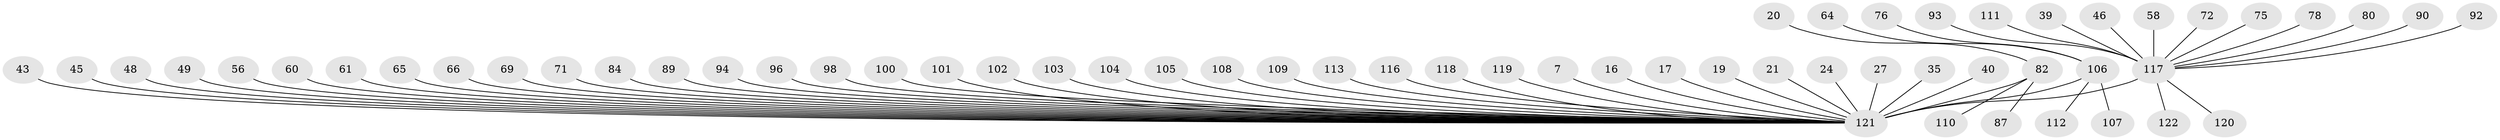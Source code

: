 // original degree distribution, {15: 0.00819672131147541, 14: 0.00819672131147541, 19: 0.00819672131147541, 1: 0.5901639344262295, 10: 0.00819672131147541, 8: 0.03278688524590164, 11: 0.00819672131147541, 2: 0.13114754098360656, 3: 0.09016393442622951, 5: 0.03278688524590164, 6: 0.01639344262295082, 4: 0.04918032786885246, 7: 0.01639344262295082}
// Generated by graph-tools (version 1.1) at 2025/48/03/09/25 04:48:31]
// undirected, 61 vertices, 60 edges
graph export_dot {
graph [start="1"]
  node [color=gray90,style=filled];
  7;
  16;
  17;
  19;
  20;
  21;
  24;
  27;
  35;
  39;
  40;
  43;
  45;
  46;
  48;
  49;
  56;
  58;
  60;
  61 [super="+52"];
  64;
  65;
  66;
  69;
  71;
  72;
  75 [super="+33"];
  76;
  78;
  80 [super="+73"];
  82 [super="+31+32+55+59+18"];
  84;
  87;
  89;
  90;
  92 [super="+88"];
  93;
  94;
  96;
  98;
  100;
  101 [super="+14"];
  102;
  103;
  104;
  105;
  106 [super="+42+70"];
  107;
  108;
  109;
  110;
  111 [super="+51"];
  112;
  113;
  116 [super="+10"];
  117 [super="+115+114+95+83"];
  118;
  119;
  120;
  121 [super="+38+74+97+77+91+99+4"];
  122;
  7 -- 121;
  16 -- 121;
  17 -- 121;
  19 -- 121;
  20 -- 82;
  21 -- 121;
  24 -- 121;
  27 -- 121;
  35 -- 121;
  39 -- 117;
  40 -- 121;
  43 -- 121;
  45 -- 121;
  46 -- 117;
  48 -- 121;
  49 -- 121;
  56 -- 121;
  58 -- 117;
  60 -- 121;
  61 -- 121;
  64 -- 106;
  65 -- 121;
  66 -- 121;
  69 -- 121;
  71 -- 121;
  72 -- 117;
  75 -- 117;
  76 -- 106;
  78 -- 117;
  80 -- 117;
  82 -- 87;
  82 -- 110;
  82 -- 121 [weight=6];
  84 -- 121;
  89 -- 121;
  90 -- 117 [weight=2];
  92 -- 117;
  93 -- 117;
  94 -- 121;
  96 -- 121;
  98 -- 121;
  100 -- 121;
  101 -- 121 [weight=2];
  102 -- 121;
  103 -- 121;
  104 -- 121;
  105 -- 121;
  106 -- 112;
  106 -- 121 [weight=7];
  106 -- 107;
  108 -- 121;
  109 -- 121;
  111 -- 117;
  113 -- 121;
  116 -- 121;
  117 -- 120;
  117 -- 122;
  117 -- 121 [weight=19];
  118 -- 121;
  119 -- 121;
}
